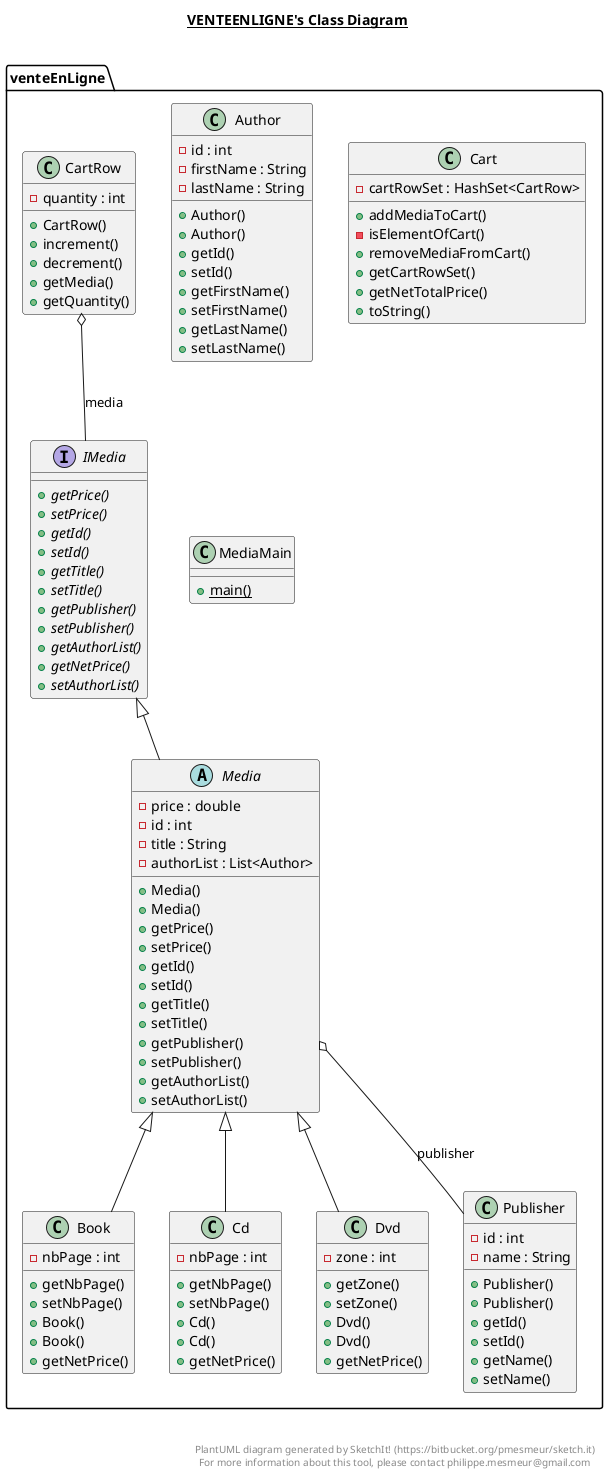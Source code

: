 @startuml

title __VENTEENLIGNE's Class Diagram__\n

  package venteEnLigne {
    class Author {
        - id : int
        - firstName : String
        - lastName : String
        + Author()
        + Author()
        + getId()
        + setId()
        + getFirstName()
        + setFirstName()
        + getLastName()
        + setLastName()
    }
  }
  

  package venteEnLigne {
    class Book {
        - nbPage : int
        + getNbPage()
        + setNbPage()
        + Book()
        + Book()
        + getNetPrice()
    }
  }
  

  package venteEnLigne {
    class Cart {
        - cartRowSet : HashSet<CartRow>
        + addMediaToCart()
        - isElementOfCart()
        + removeMediaFromCart()
        + getCartRowSet()
        + getNetTotalPrice()
        + toString()
    }
  }
  

  package venteEnLigne {
    class CartRow {
        - quantity : int
        + CartRow()
        + increment()
        + decrement()
        + getMedia()
        + getQuantity()
    }
  }
  

  package venteEnLigne {
    class Cd {
        - nbPage : int
        + getNbPage()
        + setNbPage()
        + Cd()
        + Cd()
        + getNetPrice()
    }
  }
  

  package venteEnLigne {
    class Dvd {
        - zone : int
        + getZone()
        + setZone()
        + Dvd()
        + Dvd()
        + getNetPrice()
    }
  }
  

  package venteEnLigne {
    interface IMedia {
        {abstract} + getPrice()
        {abstract} + setPrice()
        {abstract} + getId()
        {abstract} + setId()
        {abstract} + getTitle()
        {abstract} + setTitle()
        {abstract} + getPublisher()
        {abstract} + setPublisher()
        {abstract} + getAuthorList()
        {abstract} + getNetPrice()
        {abstract} + setAuthorList()
    }
  }
  

  package venteEnLigne {
    abstract class Media {
        - price : double
        - id : int
        - title : String
        - authorList : List<Author>
        + Media()
        + Media()
        + getPrice()
        + setPrice()
        + getId()
        + setId()
        + getTitle()
        + setTitle()
        + getPublisher()
        + setPublisher()
        + getAuthorList()
        + setAuthorList()
    }
  }
  

  package venteEnLigne {
    class MediaMain {
        {static} + main()
    }
  }
  

  package venteEnLigne {
    class Publisher {
        - id : int
        - name : String
        + Publisher()
        + Publisher()
        + getId()
        + setId()
        + getName()
        + setName()
    }
  }
  

  Book -up-|> Media
  CartRow o-- IMedia : media
  Cd -up-|> Media
  Dvd -up-|> Media
  Media -up-|> IMedia
  Media o-- Publisher : publisher


right footer


PlantUML diagram generated by SketchIt! (https://bitbucket.org/pmesmeur/sketch.it)
For more information about this tool, please contact philippe.mesmeur@gmail.com
endfooter

@enduml
